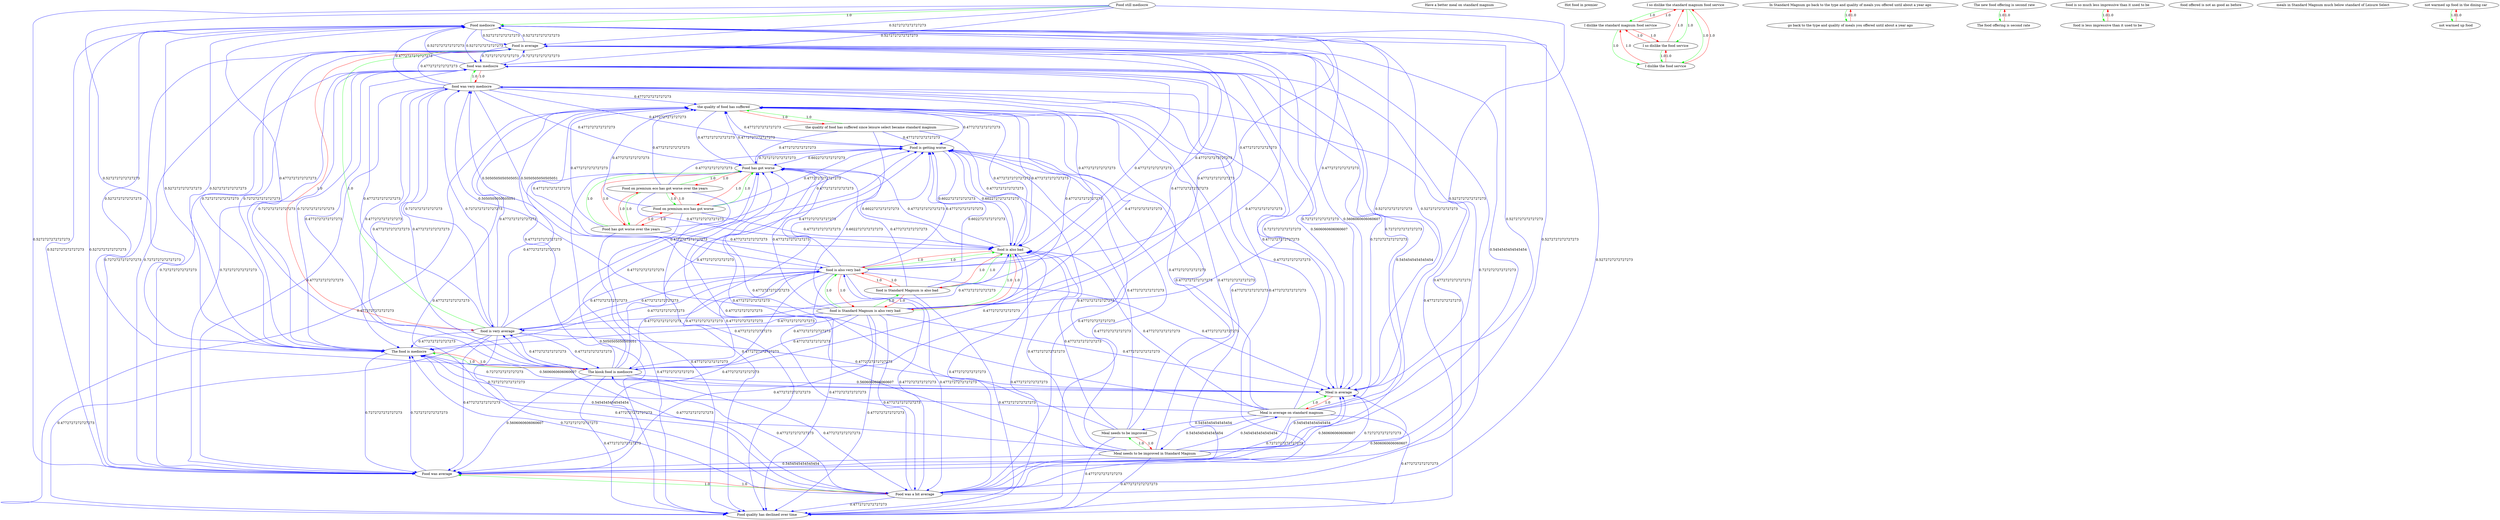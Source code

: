 digraph rawGraph {
"Food still mediocre";"Food mediocre";"Food quality has declined over time";"Food is average";"Food is getting worse";"Food on premium eco has got worse over the years";"Food on premium eco has got worse";"Food has got worse";"Food has got worse over the years";"Food was a bit average";"Food was average";"Have a better meal on standard magnum";"Hot food in premier";"I so dislike the standard magnum food service";"I dislike the standard magnum food service";"I dislike the food service";"I so dislike the food service";"In Standard Magnum go back to the type and quality of meals you offered until about a year ago";"go back to the type and quality of meals you offered until about a year ago";"Meal is average on standard magnum";"Meal is average";"Meal needs to be improved in Standard Magnum";"Meal needs to be improved";"The kiosk food is mediocre";"The food is mediocre";"The new food offering is second rate";"The food offering is second rate";"food is Standard Magnum is also very bad";"food is Standard Magnum is also bad";"food is also bad";"food is also very bad";"food is so much less impressive than it used to be";"food is less impressive than it used to be";"food is very average";"food offered is not as good as before";"food was very mediocre";"food was mediocre";"meals in Standard Magnum much below standard of Leisure Select";"not warmed up food in the dining car";"not warmed up food";"the quality of food has suffered since leisure select became standard magnum";"the quality of food has suffered";"Food still mediocre" -> "Food mediocre" [label=1.0] [color=green]
"Food mediocre" -> "Food is average" [label=0.5272727272727273] [color=blue]
"Food is average" -> "Food mediocre" [label=0.5272727272727273] [color=blue]
"Food still mediocre" -> "Food is average" [label=0.5272727272727273] [color=blue]
"Food on premium eco has got worse over the years" -> "Food on premium eco has got worse" [label=1.0] [color=green]
"Food on premium eco has got worse" -> "Food has got worse" [label=1.0] [color=green]
"Food on premium eco has got worse over the years" -> "Food has got worse over the years" [label=1.0] [color=green]
"Food has got worse over the years" -> "Food has got worse" [label=1.0] [color=green]
"Food on premium eco has got worse over the years" -> "Food has got worse" [label=1.0] [color=green]
"Food on premium eco has got worse" -> "Food on premium eco has got worse over the years" [label=1.0] [color=red]
"Food on premium eco has got worse" -> "Food has got worse over the years" [label=1.0] [color=red]
"Food has got worse" -> "Food on premium eco has got worse over the years" [label=1.0] [color=red]
"Food has got worse" -> "Food on premium eco has got worse" [label=1.0] [color=red]
"Food has got worse" -> "Food has got worse over the years" [label=1.0] [color=red]
"Food has got worse over the years" -> "Food on premium eco has got worse over the years" [label=1.0] [color=red]
"Food has got worse over the years" -> "Food on premium eco has got worse" [label=1.0] [color=red]
"Food is getting worse" -> "Food has got worse" [label=0.6022727272727273] [color=blue]
"Food has got worse" -> "Food is getting worse" [label=0.7272727272727273] [color=blue]
"Food has got worse" -> "Food quality has declined over time" [label=0.5050505050505051] [color=blue]
"Food was a bit average" -> "Food was average" [label=1.0] [color=green]
"Food was average" -> "Food was a bit average" [label=1.0] [color=red]
"Food is average" -> "Food was average" [label=0.7272727272727273] [color=blue]
"Food was average" -> "Food is average" [label=0.7272727272727273] [color=blue]
"Food was average" -> "Food mediocre" [label=0.5272727272727273] [color=blue]
"Food mediocre" -> "Food was average" [label=0.5272727272727273] [color=blue]
"Food was a bit average" -> "Food is average" [label=0.7272727272727273] [color=blue]
"I so dislike the standard magnum food service" -> "I dislike the standard magnum food service" [label=1.0] [color=green]
"I dislike the standard magnum food service" -> "I dislike the food service" [label=1.0] [color=green]
"I so dislike the standard magnum food service" -> "I so dislike the food service" [label=1.0] [color=green]
"I so dislike the food service" -> "I dislike the food service" [label=1.0] [color=green]
"I so dislike the standard magnum food service" -> "I dislike the food service" [label=1.0] [color=green]
"I dislike the standard magnum food service" -> "I so dislike the standard magnum food service" [label=1.0] [color=red]
"I dislike the standard magnum food service" -> "I so dislike the food service" [label=1.0] [color=red]
"I dislike the food service" -> "I so dislike the standard magnum food service" [label=1.0] [color=red]
"I dislike the food service" -> "I dislike the standard magnum food service" [label=1.0] [color=red]
"I dislike the food service" -> "I so dislike the food service" [label=1.0] [color=red]
"I so dislike the food service" -> "I so dislike the standard magnum food service" [label=1.0] [color=red]
"I so dislike the food service" -> "I dislike the standard magnum food service" [label=1.0] [color=red]
"In Standard Magnum go back to the type and quality of meals you offered until about a year ago" -> "go back to the type and quality of meals you offered until about a year ago" [label=1.0] [color=green]
"go back to the type and quality of meals you offered until about a year ago" -> "In Standard Magnum go back to the type and quality of meals you offered until about a year ago" [label=1.0] [color=red]
"Meal is average on standard magnum" -> "Meal is average" [label=1.0] [color=green]
"Meal is average" -> "Meal is average on standard magnum" [label=1.0] [color=red]
"Meal is average" -> "Food is average" [label=0.7272727272727273] [color=blue]
"Food is average" -> "Meal is average" [label=0.5606060606060607] [color=blue]
"Meal is average" -> "Food was average" [label=0.7272727272727273] [color=blue]
"Food was average" -> "Meal is average" [label=0.5606060606060607] [color=blue]
"Meal is average" -> "Food mediocre" [label=0.5272727272727273] [color=blue]
"Meal needs to be improved in Standard Magnum" -> "Meal needs to be improved" [label=1.0] [color=green]
"Meal needs to be improved" -> "Meal needs to be improved in Standard Magnum" [label=1.0] [color=red]
"Meal is average on standard magnum" -> "Meal needs to be improved in Standard Magnum" [label=0.5454545454545454] [color=blue]
"Meal needs to be improved in Standard Magnum" -> "Meal is average on standard magnum" [label=0.5454545454545454] [color=blue]
"The kiosk food is mediocre" -> "The food is mediocre" [label=1.0] [color=green]
"The food is mediocre" -> "The kiosk food is mediocre" [label=1.0] [color=red]
"Food is average" -> "The food is mediocre" [label=0.7272727272727273] [color=blue]
"The food is mediocre" -> "Food is average" [label=0.7272727272727273] [color=blue]
"Meal is average" -> "The food is mediocre" [label=0.7272727272727273] [color=blue]
"The food is mediocre" -> "Meal is average" [label=0.5606060606060607] [color=blue]
"The food is mediocre" -> "Food was average" [label=0.7272727272727273] [color=blue]
"Food was average" -> "The food is mediocre" [label=0.7272727272727273] [color=blue]
"Food mediocre" -> "The food is mediocre" [label=0.5272727272727273] [color=blue]
"The food is mediocre" -> "Food mediocre" [label=0.5272727272727273] [color=blue]
"The new food offering is second rate" -> "The food offering is second rate" [label=1.0] [color=green]
"The food offering is second rate" -> "The new food offering is second rate" [label=1.0] [color=red]
"food is Standard Magnum is also very bad" -> "food is Standard Magnum is also bad" [label=1.0] [color=green]
"food is Standard Magnum is also bad" -> "food is also bad" [label=1.0] [color=green]
"food is Standard Magnum is also very bad" -> "food is also very bad" [label=1.0] [color=green]
"food is also very bad" -> "food is also bad" [label=1.0] [color=green]
"food is Standard Magnum is also very bad" -> "food is also bad" [label=1.0] [color=green]
"food is Standard Magnum is also bad" -> "food is Standard Magnum is also very bad" [label=1.0] [color=red]
"food is Standard Magnum is also bad" -> "food is also very bad" [label=1.0] [color=red]
"food is also bad" -> "food is Standard Magnum is also very bad" [label=1.0] [color=red]
"food is also bad" -> "food is Standard Magnum is also bad" [label=1.0] [color=red]
"food is also bad" -> "food is also very bad" [label=1.0] [color=red]
"food is also very bad" -> "food is Standard Magnum is also very bad" [label=1.0] [color=red]
"food is also very bad" -> "food is Standard Magnum is also bad" [label=1.0] [color=red]
"food is also bad" -> "Food is getting worse" [label=0.6022727272727273] [color=blue]
"Food is getting worse" -> "food is also bad" [label=0.6022727272727273] [color=blue]
"Food has got worse" -> "food is also bad" [label=0.6022727272727273] [color=blue]
"food is also bad" -> "Food has got worse" [label=0.4772727272727273] [color=blue]
"Meal needs to be improved" -> "food is also bad" [label=0.4772727272727273] [color=blue]
"food is Standard Magnum is also very bad" -> "Food is getting worse" [label=0.6022727272727273] [color=blue]
"food is Standard Magnum is also bad" -> "Food is getting worse" [label=0.6022727272727273] [color=blue]
"food is so much less impressive than it used to be" -> "food is less impressive than it used to be" [label=1.0] [color=green]
"food is less impressive than it used to be" -> "food is so much less impressive than it used to be" [label=1.0] [color=red]
"food is very average" -> "Food is average" [label=1.0] [color=green]
"Food is average" -> "food is very average" [label=1.0] [color=red]
"food was very mediocre" -> "food was mediocre" [label=1.0] [color=green]
"food was mediocre" -> "food was very mediocre" [label=1.0] [color=red]
"food was mediocre" -> "Food is average" [label=0.7272727272727273] [color=blue]
"Food is average" -> "food was mediocre" [label=0.7272727272727273] [color=blue]
"food is very average" -> "food was very mediocre" [label=0.7272727272727273] [color=blue]
"food was very mediocre" -> "food is very average" [label=0.7272727272727273] [color=blue]
"food is also very bad" -> "food was very mediocre" [label=0.5050505050505051] [color=blue]
"food was very mediocre" -> "food is also very bad" [label=0.5050505050505051] [color=blue]
"food was mediocre" -> "Meal is average" [label=0.5606060606060607] [color=blue]
"Meal is average" -> "food was mediocre" [label=0.7272727272727273] [color=blue]
"The food is mediocre" -> "food was mediocre" [label=0.7272727272727273] [color=blue]
"food was mediocre" -> "The food is mediocre" [label=0.7272727272727273] [color=blue]
"The kiosk food is mediocre" -> "food was very mediocre" [label=0.4772727272727273] [color=blue]
"food was very mediocre" -> "The kiosk food is mediocre" [label=0.4772727272727273] [color=blue]
"Food was average" -> "food was mediocre" [label=0.7272727272727273] [color=blue]
"food was mediocre" -> "Food was average" [label=0.7272727272727273] [color=blue]
"Food was a bit average" -> "food was very mediocre" [label=0.4772727272727273] [color=blue]
"food was very mediocre" -> "Food was a bit average" [label=0.4772727272727273] [color=blue]
"Food mediocre" -> "food was mediocre" [label=0.5272727272727273] [color=blue]
"food was mediocre" -> "Food mediocre" [label=0.5272727272727273] [color=blue]
"Food was a bit average" -> "food is very average" [label=0.4772727272727273] [color=blue]
"The kiosk food is mediocre" -> "food is very average" [label=0.4772727272727273] [color=blue]
"food is also very bad" -> "food is very average" [label=0.4772727272727273] [color=blue]
"food is very average" -> "Food was a bit average" [label=0.4772727272727273] [color=blue]
"not warmed up food in the dining car" -> "not warmed up food" [label=1.0] [color=green]
"not warmed up food" -> "not warmed up food in the dining car" [label=1.0] [color=red]
"the quality of food has suffered since leisure select became standard magnum" -> "the quality of food has suffered" [label=1.0] [color=green]
"the quality of food has suffered" -> "the quality of food has suffered since leisure select became standard magnum" [label=1.0] [color=red]
"the quality of food has suffered" -> "Food is getting worse" [label=0.4772727272727273] [color=blue]
"Food has got worse" -> "the quality of food has suffered" [label=0.4772727272727273] [color=blue]
"the quality of food has suffered" -> "Food has got worse" [label=0.4772727272727273] [color=blue]
"Food still mediocre" -> "Meal is average" [label=0.5272727272727273] [color=blue]
"Food still mediocre" -> "The food is mediocre" [label=0.5272727272727273] [color=blue]
"Food still mediocre" -> "Food was average" [label=0.5272727272727273] [color=blue]
"Food still mediocre" -> "food was mediocre" [label=0.5272727272727273] [color=blue]
"Food mediocre" -> "Meal is average" [label=0.5272727272727273] [color=blue]
"Food is getting worse" -> "the quality of food has suffered" [label=0.4772727272727273] [color=blue]
"Food is getting worse" -> "Food quality has declined over time" [label=0.4772727272727273] [color=blue]
"Food on premium eco has got worse over the years" -> "the quality of food has suffered" [label=0.4772727272727273] [color=blue]
"Food on premium eco has got worse over the years" -> "Food is getting worse" [label=0.4772727272727273] [color=blue]
"Food on premium eco has got worse over the years" -> "Food quality has declined over time" [label=0.4772727272727273] [color=blue]
"Food on premium eco has got worse over the years" -> "food is also bad" [label=0.4772727272727273] [color=blue]
"Food on premium eco has got worse" -> "the quality of food has suffered" [label=0.4772727272727273] [color=blue]
"Food on premium eco has got worse" -> "Food is getting worse" [label=0.4772727272727273] [color=blue]
"Food on premium eco has got worse" -> "Food quality has declined over time" [label=0.4772727272727273] [color=blue]
"Food on premium eco has got worse" -> "food is also bad" [label=0.4772727272727273] [color=blue]
"Food has got worse over the years" -> "the quality of food has suffered" [label=0.4772727272727273] [color=blue]
"Food has got worse over the years" -> "Food is getting worse" [label=0.4772727272727273] [color=blue]
"Food has got worse over the years" -> "Food quality has declined over time" [label=0.4772727272727273] [color=blue]
"Food has got worse over the years" -> "food is also bad" [label=0.4772727272727273] [color=blue]
"Food was a bit average" -> "food is also very bad" [label=0.4772727272727273] [color=blue]
"Food was a bit average" -> "Meal is average" [label=0.5606060606060607] [color=blue]
"Food was a bit average" -> "The food is mediocre" [label=0.7272727272727273] [color=blue]
"Food was a bit average" -> "food was mediocre" [label=0.4772727272727273] [color=blue]
"Food was a bit average" -> "The kiosk food is mediocre" [label=0.4772727272727273] [color=blue]
"Food was a bit average" -> "Food mediocre" [label=0.5272727272727273] [color=blue]
"Meal is average on standard magnum" -> "Food is average" [label=0.7272727272727273] [color=blue]
"Meal is average on standard magnum" -> "Meal needs to be improved" [label=0.5454545454545454] [color=blue]
"Meal is average on standard magnum" -> "The food is mediocre" [label=0.7272727272727273] [color=blue]
"Meal is average on standard magnum" -> "Food was average" [label=0.7272727272727273] [color=blue]
"Meal is average on standard magnum" -> "food was mediocre" [label=0.7272727272727273] [color=blue]
"Meal is average on standard magnum" -> "Food mediocre" [label=0.5272727272727273] [color=blue]
"Meal needs to be improved in Standard Magnum" -> "Food is average" [label=0.5454545454545454] [color=blue]
"Meal needs to be improved in Standard Magnum" -> "Meal is average" [label=0.5454545454545454] [color=blue]
"Meal needs to be improved in Standard Magnum" -> "The food is mediocre" [label=0.5454545454545454] [color=blue]
"Meal needs to be improved in Standard Magnum" -> "food is also bad" [label=0.4772727272727273] [color=blue]
"Meal needs to be improved in Standard Magnum" -> "Food was average" [label=0.5454545454545454] [color=blue]
"Meal needs to be improved in Standard Magnum" -> "food was mediocre" [label=0.5454545454545454] [color=blue]
"Meal needs to be improved in Standard Magnum" -> "Food mediocre" [label=0.5272727272727273] [color=blue]
"Meal needs to be improved" -> "Food is getting worse" [label=0.4772727272727273] [color=blue]
"Meal needs to be improved" -> "Food has got worse" [label=0.4772727272727273] [color=blue]
"The kiosk food is mediocre" -> "Food was a bit average" [label=0.4772727272727273] [color=blue]
"The kiosk food is mediocre" -> "Food is average" [label=0.4772727272727273] [color=blue]
"The kiosk food is mediocre" -> "food is also very bad" [label=0.4772727272727273] [color=blue]
"The kiosk food is mediocre" -> "Meal is average" [label=0.5606060606060607] [color=blue]
"The kiosk food is mediocre" -> "Food was average" [label=0.5606060606060607] [color=blue]
"The kiosk food is mediocre" -> "food was mediocre" [label=0.4772727272727273] [color=blue]
"The kiosk food is mediocre" -> "Food mediocre" [label=0.5272727272727273] [color=blue]
"food is Standard Magnum is also very bad" -> "food was very mediocre" [label=0.5050505050505051] [color=blue]
"food is Standard Magnum is also very bad" -> "the quality of food has suffered" [label=0.4772727272727273] [color=blue]
"food is Standard Magnum is also very bad" -> "food is very average" [label=0.4772727272727273] [color=blue]
"food is Standard Magnum is also very bad" -> "Food quality has declined over time" [label=0.4772727272727273] [color=blue]
"food is Standard Magnum is also very bad" -> "Food has got worse" [label=0.4772727272727273] [color=blue]
"food is Standard Magnum is also bad" -> "the quality of food has suffered" [label=0.4772727272727273] [color=blue]
"food is Standard Magnum is also bad" -> "Food quality has declined over time" [label=0.4772727272727273] [color=blue]
"food is Standard Magnum is also bad" -> "Food has got worse" [label=0.4772727272727273] [color=blue]
"food is also bad" -> "the quality of food has suffered" [label=0.4772727272727273] [color=blue]
"food is also bad" -> "Food quality has declined over time" [label=0.4772727272727273] [color=blue]
"food is also very bad" -> "the quality of food has suffered" [label=0.4772727272727273] [color=blue]
"food is also very bad" -> "Food was a bit average" [label=0.4772727272727273] [color=blue]
"food is also very bad" -> "Food is getting worse" [label=0.4772727272727273] [color=blue]
"food is also very bad" -> "Food is average" [label=0.4772727272727273] [color=blue]
"food is also very bad" -> "Food quality has declined over time" [label=0.4772727272727273] [color=blue]
"food is also very bad" -> "Food has got worse" [label=0.4772727272727273] [color=blue]
"food is also very bad" -> "food was mediocre" [label=0.4772727272727273] [color=blue]
"food is also very bad" -> "The kiosk food is mediocre" [label=0.4772727272727273] [color=blue]
"food is very average" -> "food is also very bad" [label=0.4772727272727273] [color=blue]
"food is very average" -> "Meal is average" [label=0.4772727272727273] [color=blue]
"food is very average" -> "The food is mediocre" [label=0.4772727272727273] [color=blue]
"food is very average" -> "Food was average" [label=0.4772727272727273] [color=blue]
"food is very average" -> "food was mediocre" [label=0.4772727272727273] [color=blue]
"food is very average" -> "The kiosk food is mediocre" [label=0.4772727272727273] [color=blue]
"food is very average" -> "Food mediocre" [label=0.4772727272727273] [color=blue]
"food was very mediocre" -> "the quality of food has suffered" [label=0.4772727272727273] [color=blue]
"food was very mediocre" -> "Food is getting worse" [label=0.4772727272727273] [color=blue]
"food was very mediocre" -> "Food is average" [label=0.4772727272727273] [color=blue]
"food was very mediocre" -> "Food quality has declined over time" [label=0.4772727272727273] [color=blue]
"food was very mediocre" -> "Food has got worse" [label=0.4772727272727273] [color=blue]
"food was very mediocre" -> "Meal is average" [label=0.4772727272727273] [color=blue]
"food was very mediocre" -> "The food is mediocre" [label=0.4772727272727273] [color=blue]
"food was very mediocre" -> "food is also bad" [label=0.4772727272727273] [color=blue]
"food was very mediocre" -> "Food was average" [label=0.4772727272727273] [color=blue]
"food was very mediocre" -> "Food mediocre" [label=0.4772727272727273] [color=blue]
"the quality of food has suffered since leisure select became standard magnum" -> "Food is getting worse" [label=0.4772727272727273] [color=blue]
"the quality of food has suffered since leisure select became standard magnum" -> "Food has got worse" [label=0.4772727272727273] [color=blue]
"the quality of food has suffered" -> "Food quality has declined over time" [label=0.4772727272727273] [color=blue]
"the quality of food has suffered" -> "food is also bad" [label=0.4772727272727273] [color=blue]
"Food was a bit average" -> "the quality of food has suffered" [label=0.4772727272727273] [color=blue]
"Food was a bit average" -> "Food is getting worse" [label=0.4772727272727273] [color=blue]
"Food was a bit average" -> "Food quality has declined over time" [label=0.4772727272727273] [color=blue]
"Food was a bit average" -> "Food has got worse" [label=0.4772727272727273] [color=blue]
"Food was a bit average" -> "food is also bad" [label=0.4772727272727273] [color=blue]
"Meal is average on standard magnum" -> "Food is getting worse" [label=0.4772727272727273] [color=blue]
"Meal is average on standard magnum" -> "Food has got worse" [label=0.4772727272727273] [color=blue]
"Meal is average on standard magnum" -> "food is also bad" [label=0.4772727272727273] [color=blue]
"Meal needs to be improved in Standard Magnum" -> "the quality of food has suffered" [label=0.4772727272727273] [color=blue]
"Meal needs to be improved in Standard Magnum" -> "Food is getting worse" [label=0.4772727272727273] [color=blue]
"Meal needs to be improved in Standard Magnum" -> "Food quality has declined over time" [label=0.4772727272727273] [color=blue]
"Meal needs to be improved in Standard Magnum" -> "Food has got worse" [label=0.4772727272727273] [color=blue]
"Meal needs to be improved" -> "the quality of food has suffered" [label=0.4772727272727273] [color=blue]
"Meal needs to be improved" -> "Food quality has declined over time" [label=0.4772727272727273] [color=blue]
"The kiosk food is mediocre" -> "the quality of food has suffered" [label=0.4772727272727273] [color=blue]
"The kiosk food is mediocre" -> "Food is getting worse" [label=0.4772727272727273] [color=blue]
"The kiosk food is mediocre" -> "Food quality has declined over time" [label=0.4772727272727273] [color=blue]
"The kiosk food is mediocre" -> "Food has got worse" [label=0.4772727272727273] [color=blue]
"The kiosk food is mediocre" -> "food is also bad" [label=0.4772727272727273] [color=blue]
"food is Standard Magnum is also very bad" -> "Food was a bit average" [label=0.4772727272727273] [color=blue]
"food is Standard Magnum is also very bad" -> "Food is average" [label=0.4772727272727273] [color=blue]
"food is Standard Magnum is also very bad" -> "The food is mediocre" [label=0.4772727272727273] [color=blue]
"food is Standard Magnum is also very bad" -> "Meal is average" [label=0.4772727272727273] [color=blue]
"food is Standard Magnum is also very bad" -> "The kiosk food is mediocre" [label=0.4772727272727273] [color=blue]
"food is Standard Magnum is also very bad" -> "Food was average" [label=0.4772727272727273] [color=blue]
"food is Standard Magnum is also very bad" -> "food was mediocre" [label=0.4772727272727273] [color=blue]
"food is Standard Magnum is also very bad" -> "Food mediocre" [label=0.4772727272727273] [color=blue]
"food is also very bad" -> "The food is mediocre" [label=0.4772727272727273] [color=blue]
"food is also very bad" -> "Meal is average" [label=0.4772727272727273] [color=blue]
"food is also very bad" -> "Food was average" [label=0.4772727272727273] [color=blue]
"food is also very bad" -> "Food mediocre" [label=0.4772727272727273] [color=blue]
"food is very average" -> "the quality of food has suffered" [label=0.4772727272727273] [color=blue]
"food is very average" -> "Food is getting worse" [label=0.4772727272727273] [color=blue]
"food is very average" -> "Food quality has declined over time" [label=0.4772727272727273] [color=blue]
"food is very average" -> "Food has got worse" [label=0.4772727272727273] [color=blue]
"food is very average" -> "food is also bad" [label=0.4772727272727273] [color=blue]
"the quality of food has suffered since leisure select became standard magnum" -> "Food quality has declined over time" [label=0.4772727272727273] [color=blue]
"the quality of food has suffered since leisure select became standard magnum" -> "food is also bad" [label=0.4772727272727273] [color=blue]
"Meal is average on standard magnum" -> "the quality of food has suffered" [label=0.4772727272727273] [color=blue]
"Meal is average on standard magnum" -> "Food quality has declined over time" [label=0.4772727272727273] [color=blue]
}